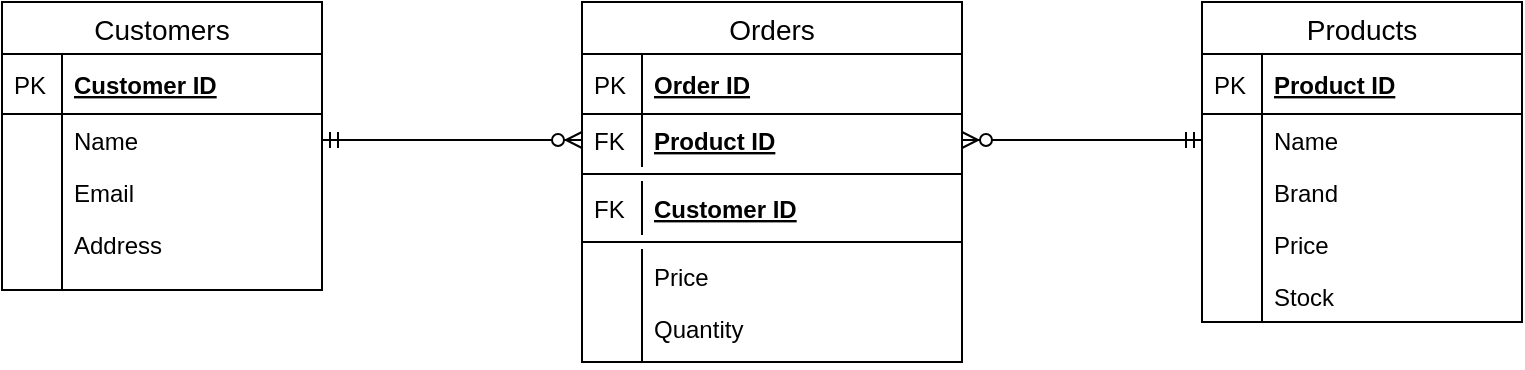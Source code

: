 <mxfile version="13.0.1" type="device"><diagram id="P03wM7nVxxRjR3x7W7P-" name="Page-1"><mxGraphModel dx="868" dy="450" grid="1" gridSize="10" guides="1" tooltips="1" connect="1" arrows="1" fold="1" page="1" pageScale="1" pageWidth="850" pageHeight="1100" math="0" shadow="0"><root><mxCell id="0"/><mxCell id="1" parent="0"/><mxCell id="tMQUC_O7YANYPWLk_MEU-22" value="" style="edgeStyle=entityRelationEdgeStyle;fontSize=12;html=1;endArrow=ERzeroToMany;startArrow=ERmandOne;" parent="1" source="QUjJYa9eazffCOzvhEuK-14" target="QUjJYa9eazffCOzvhEuK-28" edge="1"><mxGeometry width="100" height="100" relative="1" as="geometry"><mxPoint x="280" y="100" as="sourcePoint"/><mxPoint x="380" y="200" as="targetPoint"/></mxGeometry></mxCell><mxCell id="tMQUC_O7YANYPWLk_MEU-41" value="" style="edgeStyle=entityRelationEdgeStyle;fontSize=12;html=1;endArrow=ERzeroToMany;startArrow=ERmandOne;" parent="1" source="QUjJYa9eazffCOzvhEuK-40" target="QUjJYa9eazffCOzvhEuK-28" edge="1"><mxGeometry width="100" height="100" relative="1" as="geometry"><mxPoint x="530" y="370" as="sourcePoint"/><mxPoint x="610" y="200" as="targetPoint"/></mxGeometry></mxCell><mxCell id="QUjJYa9eazffCOzvhEuK-25" value="Orders" style="swimlane;fontStyle=0;childLayout=stackLayout;horizontal=1;startSize=26;horizontalStack=0;resizeParent=1;resizeParentMax=0;resizeLast=0;collapsible=1;marginBottom=0;align=center;fontSize=14;" parent="1" vertex="1"><mxGeometry x="370" y="72" width="190" height="180" as="geometry"/></mxCell><mxCell id="QUjJYa9eazffCOzvhEuK-26" value="Order ID" style="shape=partialRectangle;top=0;left=0;right=0;bottom=1;align=left;verticalAlign=middle;fillColor=none;spacingLeft=34;spacingRight=4;overflow=hidden;rotatable=0;points=[[0,0.5],[1,0.5]];portConstraint=eastwest;dropTarget=0;fontStyle=5;fontSize=12;" parent="QUjJYa9eazffCOzvhEuK-25" vertex="1"><mxGeometry y="26" width="190" height="30" as="geometry"/></mxCell><mxCell id="QUjJYa9eazffCOzvhEuK-27" value="PK" style="shape=partialRectangle;top=0;left=0;bottom=0;fillColor=none;align=left;verticalAlign=middle;spacingLeft=4;spacingRight=4;overflow=hidden;rotatable=0;points=[];portConstraint=eastwest;part=1;fontSize=12;" parent="QUjJYa9eazffCOzvhEuK-26" vertex="1" connectable="0"><mxGeometry width="30" height="30" as="geometry"/></mxCell><mxCell id="QUjJYa9eazffCOzvhEuK-28" value="Product ID" style="shape=partialRectangle;top=0;left=0;right=0;bottom=0;align=left;verticalAlign=top;fillColor=none;spacingLeft=34;spacingRight=4;overflow=hidden;rotatable=0;points=[[0,0.5],[1,0.5]];portConstraint=eastwest;dropTarget=0;fontSize=12;fontStyle=5" parent="QUjJYa9eazffCOzvhEuK-25" vertex="1"><mxGeometry y="56" width="190" height="26" as="geometry"/></mxCell><mxCell id="QUjJYa9eazffCOzvhEuK-29" value="FK" style="shape=partialRectangle;top=0;left=0;bottom=0;fillColor=none;align=left;verticalAlign=top;spacingLeft=4;spacingRight=4;overflow=hidden;rotatable=0;points=[];portConstraint=eastwest;part=1;fontSize=12;" parent="QUjJYa9eazffCOzvhEuK-28" vertex="1" connectable="0"><mxGeometry width="30" height="26" as="geometry"/></mxCell><mxCell id="QUjJYa9eazffCOzvhEuK-48" value="" style="line;strokeWidth=1;fillColor=none;align=left;verticalAlign=middle;spacingTop=-1;spacingLeft=3;spacingRight=3;rotatable=0;labelPosition=right;points=[];portConstraint=eastwest;fontSize=12;" parent="QUjJYa9eazffCOzvhEuK-25" vertex="1"><mxGeometry y="82" width="190" height="8" as="geometry"/></mxCell><mxCell id="QUjJYa9eazffCOzvhEuK-30" value="Customer ID" style="shape=partialRectangle;top=0;left=0;right=0;bottom=0;align=left;verticalAlign=top;fillColor=none;spacingLeft=34;spacingRight=4;overflow=hidden;rotatable=0;points=[[0,0.5],[1,0.5]];portConstraint=eastwest;dropTarget=0;fontSize=12;fontStyle=5" parent="QUjJYa9eazffCOzvhEuK-25" vertex="1"><mxGeometry y="90" width="190" height="26" as="geometry"/></mxCell><mxCell id="QUjJYa9eazffCOzvhEuK-31" value="FK" style="shape=partialRectangle;top=0;left=0;bottom=0;fillColor=none;align=left;verticalAlign=top;spacingLeft=4;spacingRight=4;overflow=hidden;rotatable=0;points=[];portConstraint=eastwest;part=1;fontSize=12;" parent="QUjJYa9eazffCOzvhEuK-30" vertex="1" connectable="0"><mxGeometry width="30" height="26" as="geometry"/></mxCell><mxCell id="QUjJYa9eazffCOzvhEuK-49" value="" style="line;strokeWidth=1;fillColor=none;align=left;verticalAlign=middle;spacingTop=-1;spacingLeft=3;spacingRight=3;rotatable=0;labelPosition=right;points=[];portConstraint=eastwest;fontSize=12;" parent="QUjJYa9eazffCOzvhEuK-25" vertex="1"><mxGeometry y="116" width="190" height="8" as="geometry"/></mxCell><mxCell id="QUjJYa9eazffCOzvhEuK-32" value="Price" style="shape=partialRectangle;top=0;left=0;right=0;bottom=0;align=left;verticalAlign=top;fillColor=none;spacingLeft=34;spacingRight=4;overflow=hidden;rotatable=0;points=[[0,0.5],[1,0.5]];portConstraint=eastwest;dropTarget=0;fontSize=12;" parent="QUjJYa9eazffCOzvhEuK-25" vertex="1"><mxGeometry y="124" width="190" height="26" as="geometry"/></mxCell><mxCell id="QUjJYa9eazffCOzvhEuK-33" value="" style="shape=partialRectangle;top=0;left=0;bottom=0;fillColor=none;align=left;verticalAlign=top;spacingLeft=4;spacingRight=4;overflow=hidden;rotatable=0;points=[];portConstraint=eastwest;part=1;fontSize=12;" parent="QUjJYa9eazffCOzvhEuK-32" vertex="1" connectable="0"><mxGeometry width="30" height="26" as="geometry"/></mxCell><mxCell id="QUjJYa9eazffCOzvhEuK-34" value="Quantity" style="shape=partialRectangle;top=0;left=0;right=0;bottom=0;align=left;verticalAlign=top;fillColor=none;spacingLeft=34;spacingRight=4;overflow=hidden;rotatable=0;points=[[0,0.5],[1,0.5]];portConstraint=eastwest;dropTarget=0;fontSize=12;" parent="QUjJYa9eazffCOzvhEuK-25" vertex="1"><mxGeometry y="150" width="190" height="30" as="geometry"/></mxCell><mxCell id="QUjJYa9eazffCOzvhEuK-35" value="" style="shape=partialRectangle;top=0;left=0;bottom=0;fillColor=none;align=left;verticalAlign=top;spacingLeft=4;spacingRight=4;overflow=hidden;rotatable=0;points=[];portConstraint=eastwest;part=1;fontSize=12;" parent="QUjJYa9eazffCOzvhEuK-34" vertex="1" connectable="0"><mxGeometry width="30" height="30" as="geometry"/></mxCell><mxCell id="QUjJYa9eazffCOzvhEuK-11" value="Customers" style="swimlane;fontStyle=0;childLayout=stackLayout;horizontal=1;startSize=26;horizontalStack=0;resizeParent=1;resizeParentMax=0;resizeLast=0;collapsible=1;marginBottom=0;align=center;fontSize=14;" parent="1" vertex="1"><mxGeometry x="80" y="72" width="160" height="144" as="geometry"/></mxCell><mxCell id="QUjJYa9eazffCOzvhEuK-12" value="Customer ID" style="shape=partialRectangle;top=0;left=0;right=0;bottom=1;align=left;verticalAlign=middle;fillColor=none;spacingLeft=34;spacingRight=4;overflow=hidden;rotatable=0;points=[[0,0.5],[1,0.5]];portConstraint=eastwest;dropTarget=0;fontStyle=5;fontSize=12;" parent="QUjJYa9eazffCOzvhEuK-11" vertex="1"><mxGeometry y="26" width="160" height="30" as="geometry"/></mxCell><mxCell id="QUjJYa9eazffCOzvhEuK-13" value="PK" style="shape=partialRectangle;top=0;left=0;bottom=0;fillColor=none;align=left;verticalAlign=middle;spacingLeft=4;spacingRight=4;overflow=hidden;rotatable=0;points=[];portConstraint=eastwest;part=1;fontSize=12;" parent="QUjJYa9eazffCOzvhEuK-12" vertex="1" connectable="0"><mxGeometry width="30" height="30" as="geometry"/></mxCell><mxCell id="QUjJYa9eazffCOzvhEuK-14" value="Name" style="shape=partialRectangle;top=0;left=0;right=0;bottom=0;align=left;verticalAlign=top;fillColor=none;spacingLeft=34;spacingRight=4;overflow=hidden;rotatable=0;points=[[0,0.5],[1,0.5]];portConstraint=eastwest;dropTarget=0;fontSize=12;" parent="QUjJYa9eazffCOzvhEuK-11" vertex="1"><mxGeometry y="56" width="160" height="26" as="geometry"/></mxCell><mxCell id="QUjJYa9eazffCOzvhEuK-15" value="" style="shape=partialRectangle;top=0;left=0;bottom=0;fillColor=none;align=left;verticalAlign=top;spacingLeft=4;spacingRight=4;overflow=hidden;rotatable=0;points=[];portConstraint=eastwest;part=1;fontSize=12;" parent="QUjJYa9eazffCOzvhEuK-14" vertex="1" connectable="0"><mxGeometry width="30" height="26" as="geometry"/></mxCell><mxCell id="QUjJYa9eazffCOzvhEuK-16" value="Email" style="shape=partialRectangle;top=0;left=0;right=0;bottom=0;align=left;verticalAlign=top;fillColor=none;spacingLeft=34;spacingRight=4;overflow=hidden;rotatable=0;points=[[0,0.5],[1,0.5]];portConstraint=eastwest;dropTarget=0;fontSize=12;" parent="QUjJYa9eazffCOzvhEuK-11" vertex="1"><mxGeometry y="82" width="160" height="26" as="geometry"/></mxCell><mxCell id="QUjJYa9eazffCOzvhEuK-17" value="" style="shape=partialRectangle;top=0;left=0;bottom=0;fillColor=none;align=left;verticalAlign=top;spacingLeft=4;spacingRight=4;overflow=hidden;rotatable=0;points=[];portConstraint=eastwest;part=1;fontSize=12;" parent="QUjJYa9eazffCOzvhEuK-16" vertex="1" connectable="0"><mxGeometry width="30" height="26" as="geometry"/></mxCell><mxCell id="QUjJYa9eazffCOzvhEuK-18" value="Address" style="shape=partialRectangle;top=0;left=0;right=0;bottom=0;align=left;verticalAlign=top;fillColor=none;spacingLeft=34;spacingRight=4;overflow=hidden;rotatable=0;points=[[0,0.5],[1,0.5]];portConstraint=eastwest;dropTarget=0;fontSize=12;" parent="QUjJYa9eazffCOzvhEuK-11" vertex="1"><mxGeometry y="108" width="160" height="26" as="geometry"/></mxCell><mxCell id="QUjJYa9eazffCOzvhEuK-19" value="" style="shape=partialRectangle;top=0;left=0;bottom=0;fillColor=none;align=left;verticalAlign=top;spacingLeft=4;spacingRight=4;overflow=hidden;rotatable=0;points=[];portConstraint=eastwest;part=1;fontSize=12;" parent="QUjJYa9eazffCOzvhEuK-18" vertex="1" connectable="0"><mxGeometry width="30" height="26" as="geometry"/></mxCell><mxCell id="QUjJYa9eazffCOzvhEuK-20" value="" style="shape=partialRectangle;top=0;left=0;right=0;bottom=0;align=left;verticalAlign=top;fillColor=none;spacingLeft=34;spacingRight=4;overflow=hidden;rotatable=0;points=[[0,0.5],[1,0.5]];portConstraint=eastwest;dropTarget=0;fontSize=12;" parent="QUjJYa9eazffCOzvhEuK-11" vertex="1"><mxGeometry y="134" width="160" height="10" as="geometry"/></mxCell><mxCell id="QUjJYa9eazffCOzvhEuK-21" value="" style="shape=partialRectangle;top=0;left=0;bottom=0;fillColor=none;align=left;verticalAlign=top;spacingLeft=4;spacingRight=4;overflow=hidden;rotatable=0;points=[];portConstraint=eastwest;part=1;fontSize=12;" parent="QUjJYa9eazffCOzvhEuK-20" vertex="1" connectable="0"><mxGeometry width="30" height="10" as="geometry"/></mxCell><mxCell id="QUjJYa9eazffCOzvhEuK-37" value="Products" style="swimlane;fontStyle=0;childLayout=stackLayout;horizontal=1;startSize=26;horizontalStack=0;resizeParent=1;resizeParentMax=0;resizeLast=0;collapsible=1;marginBottom=0;align=center;fontSize=14;" parent="1" vertex="1"><mxGeometry x="680" y="72" width="160" height="160" as="geometry"/></mxCell><mxCell id="QUjJYa9eazffCOzvhEuK-38" value="Product ID" style="shape=partialRectangle;top=0;left=0;right=0;bottom=1;align=left;verticalAlign=middle;fillColor=none;spacingLeft=34;spacingRight=4;overflow=hidden;rotatable=0;points=[[0,0.5],[1,0.5]];portConstraint=eastwest;dropTarget=0;fontStyle=5;fontSize=12;" parent="QUjJYa9eazffCOzvhEuK-37" vertex="1"><mxGeometry y="26" width="160" height="30" as="geometry"/></mxCell><mxCell id="QUjJYa9eazffCOzvhEuK-39" value="PK" style="shape=partialRectangle;top=0;left=0;bottom=0;fillColor=none;align=left;verticalAlign=middle;spacingLeft=4;spacingRight=4;overflow=hidden;rotatable=0;points=[];portConstraint=eastwest;part=1;fontSize=12;" parent="QUjJYa9eazffCOzvhEuK-38" vertex="1" connectable="0"><mxGeometry width="30" height="30" as="geometry"/></mxCell><mxCell id="QUjJYa9eazffCOzvhEuK-40" value="Name" style="shape=partialRectangle;top=0;left=0;right=0;bottom=0;align=left;verticalAlign=top;fillColor=none;spacingLeft=34;spacingRight=4;overflow=hidden;rotatable=0;points=[[0,0.5],[1,0.5]];portConstraint=eastwest;dropTarget=0;fontSize=12;" parent="QUjJYa9eazffCOzvhEuK-37" vertex="1"><mxGeometry y="56" width="160" height="26" as="geometry"/></mxCell><mxCell id="QUjJYa9eazffCOzvhEuK-41" value="" style="shape=partialRectangle;top=0;left=0;bottom=0;fillColor=none;align=left;verticalAlign=top;spacingLeft=4;spacingRight=4;overflow=hidden;rotatable=0;points=[];portConstraint=eastwest;part=1;fontSize=12;" parent="QUjJYa9eazffCOzvhEuK-40" vertex="1" connectable="0"><mxGeometry width="30" height="26" as="geometry"/></mxCell><mxCell id="QUjJYa9eazffCOzvhEuK-42" value="Brand" style="shape=partialRectangle;top=0;left=0;right=0;bottom=0;align=left;verticalAlign=top;fillColor=none;spacingLeft=34;spacingRight=4;overflow=hidden;rotatable=0;points=[[0,0.5],[1,0.5]];portConstraint=eastwest;dropTarget=0;fontSize=12;" parent="QUjJYa9eazffCOzvhEuK-37" vertex="1"><mxGeometry y="82" width="160" height="26" as="geometry"/></mxCell><mxCell id="QUjJYa9eazffCOzvhEuK-43" value="" style="shape=partialRectangle;top=0;left=0;bottom=0;fillColor=none;align=left;verticalAlign=top;spacingLeft=4;spacingRight=4;overflow=hidden;rotatable=0;points=[];portConstraint=eastwest;part=1;fontSize=12;" parent="QUjJYa9eazffCOzvhEuK-42" vertex="1" connectable="0"><mxGeometry width="30" height="26" as="geometry"/></mxCell><mxCell id="QUjJYa9eazffCOzvhEuK-44" value="Price" style="shape=partialRectangle;top=0;left=0;right=0;bottom=0;align=left;verticalAlign=top;fillColor=none;spacingLeft=34;spacingRight=4;overflow=hidden;rotatable=0;points=[[0,0.5],[1,0.5]];portConstraint=eastwest;dropTarget=0;fontSize=12;" parent="QUjJYa9eazffCOzvhEuK-37" vertex="1"><mxGeometry y="108" width="160" height="26" as="geometry"/></mxCell><mxCell id="QUjJYa9eazffCOzvhEuK-45" value="" style="shape=partialRectangle;top=0;left=0;bottom=0;fillColor=none;align=left;verticalAlign=top;spacingLeft=4;spacingRight=4;overflow=hidden;rotatable=0;points=[];portConstraint=eastwest;part=1;fontSize=12;" parent="QUjJYa9eazffCOzvhEuK-44" vertex="1" connectable="0"><mxGeometry width="30" height="26" as="geometry"/></mxCell><mxCell id="QUjJYa9eazffCOzvhEuK-46" value="Stock" style="shape=partialRectangle;top=0;left=0;right=0;bottom=0;align=left;verticalAlign=top;fillColor=none;spacingLeft=34;spacingRight=4;overflow=hidden;rotatable=0;points=[[0,0.5],[1,0.5]];portConstraint=eastwest;dropTarget=0;fontSize=12;" parent="QUjJYa9eazffCOzvhEuK-37" vertex="1"><mxGeometry y="134" width="160" height="26" as="geometry"/></mxCell><mxCell id="QUjJYa9eazffCOzvhEuK-47" value="" style="shape=partialRectangle;top=0;left=0;bottom=0;fillColor=none;align=left;verticalAlign=top;spacingLeft=4;spacingRight=4;overflow=hidden;rotatable=0;points=[];portConstraint=eastwest;part=1;fontSize=12;" parent="QUjJYa9eazffCOzvhEuK-46" vertex="1" connectable="0"><mxGeometry width="30" height="26" as="geometry"/></mxCell></root></mxGraphModel></diagram></mxfile>